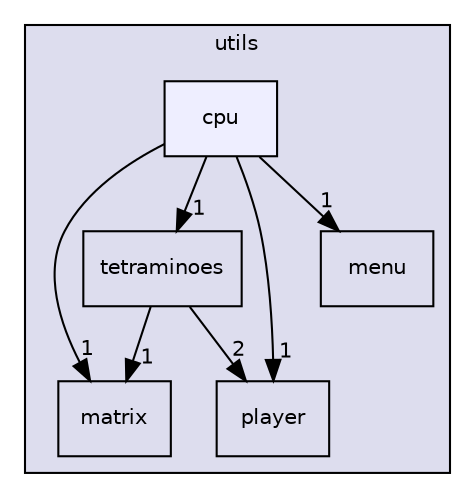 digraph "src/utils/cpu" {
  compound=true
  node [ fontsize="10", fontname="Helvetica"];
  edge [ labelfontsize="10", labelfontname="Helvetica"];
  subgraph clusterdir_313caf1132e152dd9b58bea13a4052ca {
    graph [ bgcolor="#ddddee", pencolor="black", label="utils" fontname="Helvetica", fontsize="10", URL="dir_313caf1132e152dd9b58bea13a4052ca.html"]
  dir_04a6babf8a0d92d0a128325d6fc207d8 [shape=box label="tetraminoes" URL="dir_04a6babf8a0d92d0a128325d6fc207d8.html"];
  dir_462962e8fe55afe381ca33c7e04c9298 [shape=box label="matrix" URL="dir_462962e8fe55afe381ca33c7e04c9298.html"];
  dir_ae6ef14981918a1f9fd474360960f22d [shape=box label="player" URL="dir_ae6ef14981918a1f9fd474360960f22d.html"];
  dir_b27a71711cb5911d32d4be2bc04bd14b [shape=box label="menu" URL="dir_b27a71711cb5911d32d4be2bc04bd14b.html"];
  dir_3d79877f1eccb8a771a6f30aa72adc84 [shape=box, label="cpu", style="filled", fillcolor="#eeeeff", pencolor="black", URL="dir_3d79877f1eccb8a771a6f30aa72adc84.html"];
  }
  dir_3d79877f1eccb8a771a6f30aa72adc84->dir_04a6babf8a0d92d0a128325d6fc207d8 [headlabel="1", labeldistance=1.5 headhref="dir_000002_000006.html"];
  dir_3d79877f1eccb8a771a6f30aa72adc84->dir_462962e8fe55afe381ca33c7e04c9298 [headlabel="1", labeldistance=1.5 headhref="dir_000002_000003.html"];
  dir_3d79877f1eccb8a771a6f30aa72adc84->dir_ae6ef14981918a1f9fd474360960f22d [headlabel="1", labeldistance=1.5 headhref="dir_000002_000005.html"];
  dir_3d79877f1eccb8a771a6f30aa72adc84->dir_b27a71711cb5911d32d4be2bc04bd14b [headlabel="1", labeldistance=1.5 headhref="dir_000002_000004.html"];
  dir_04a6babf8a0d92d0a128325d6fc207d8->dir_462962e8fe55afe381ca33c7e04c9298 [headlabel="1", labeldistance=1.5 headhref="dir_000006_000003.html"];
  dir_04a6babf8a0d92d0a128325d6fc207d8->dir_ae6ef14981918a1f9fd474360960f22d [headlabel="2", labeldistance=1.5 headhref="dir_000006_000005.html"];
}
